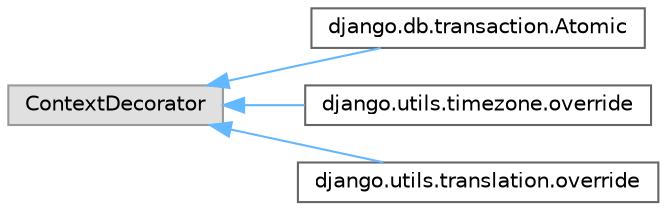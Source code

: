 digraph "Graphical Class Hierarchy"
{
 // LATEX_PDF_SIZE
  bgcolor="transparent";
  edge [fontname=Helvetica,fontsize=10,labelfontname=Helvetica,labelfontsize=10];
  node [fontname=Helvetica,fontsize=10,shape=box,height=0.2,width=0.4];
  rankdir="LR";
  Node0 [id="Node000000",label="ContextDecorator",height=0.2,width=0.4,color="grey60", fillcolor="#E0E0E0", style="filled",tooltip=" "];
  Node0 -> Node1 [id="edge1003_Node000000_Node000001",dir="back",color="steelblue1",style="solid",tooltip=" "];
  Node1 [id="Node000001",label="django.db.transaction.Atomic",height=0.2,width=0.4,color="grey40", fillcolor="white", style="filled",URL="$classdjango_1_1db_1_1transaction_1_1_atomic.html",tooltip="Decorators / context managers #."];
  Node0 -> Node2 [id="edge1004_Node000000_Node000002",dir="back",color="steelblue1",style="solid",tooltip=" "];
  Node2 [id="Node000002",label="django.utils.timezone.override",height=0.2,width=0.4,color="grey40", fillcolor="white", style="filled",URL="$classdjango_1_1utils_1_1timezone_1_1override.html",tooltip=" "];
  Node0 -> Node3 [id="edge1005_Node000000_Node000003",dir="back",color="steelblue1",style="solid",tooltip=" "];
  Node3 [id="Node000003",label="django.utils.translation.override",height=0.2,width=0.4,color="grey40", fillcolor="white", style="filled",URL="$classdjango_1_1utils_1_1translation_1_1override.html",tooltip=" "];
}
